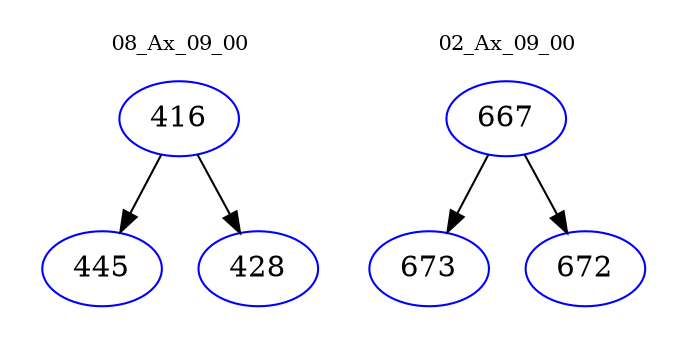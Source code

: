 digraph{
subgraph cluster_0 {
color = white
label = "08_Ax_09_00";
fontsize=10;
T0_416 [label="416", color="blue"]
T0_416 -> T0_445 [color="black"]
T0_445 [label="445", color="blue"]
T0_416 -> T0_428 [color="black"]
T0_428 [label="428", color="blue"]
}
subgraph cluster_1 {
color = white
label = "02_Ax_09_00";
fontsize=10;
T1_667 [label="667", color="blue"]
T1_667 -> T1_673 [color="black"]
T1_673 [label="673", color="blue"]
T1_667 -> T1_672 [color="black"]
T1_672 [label="672", color="blue"]
}
}
